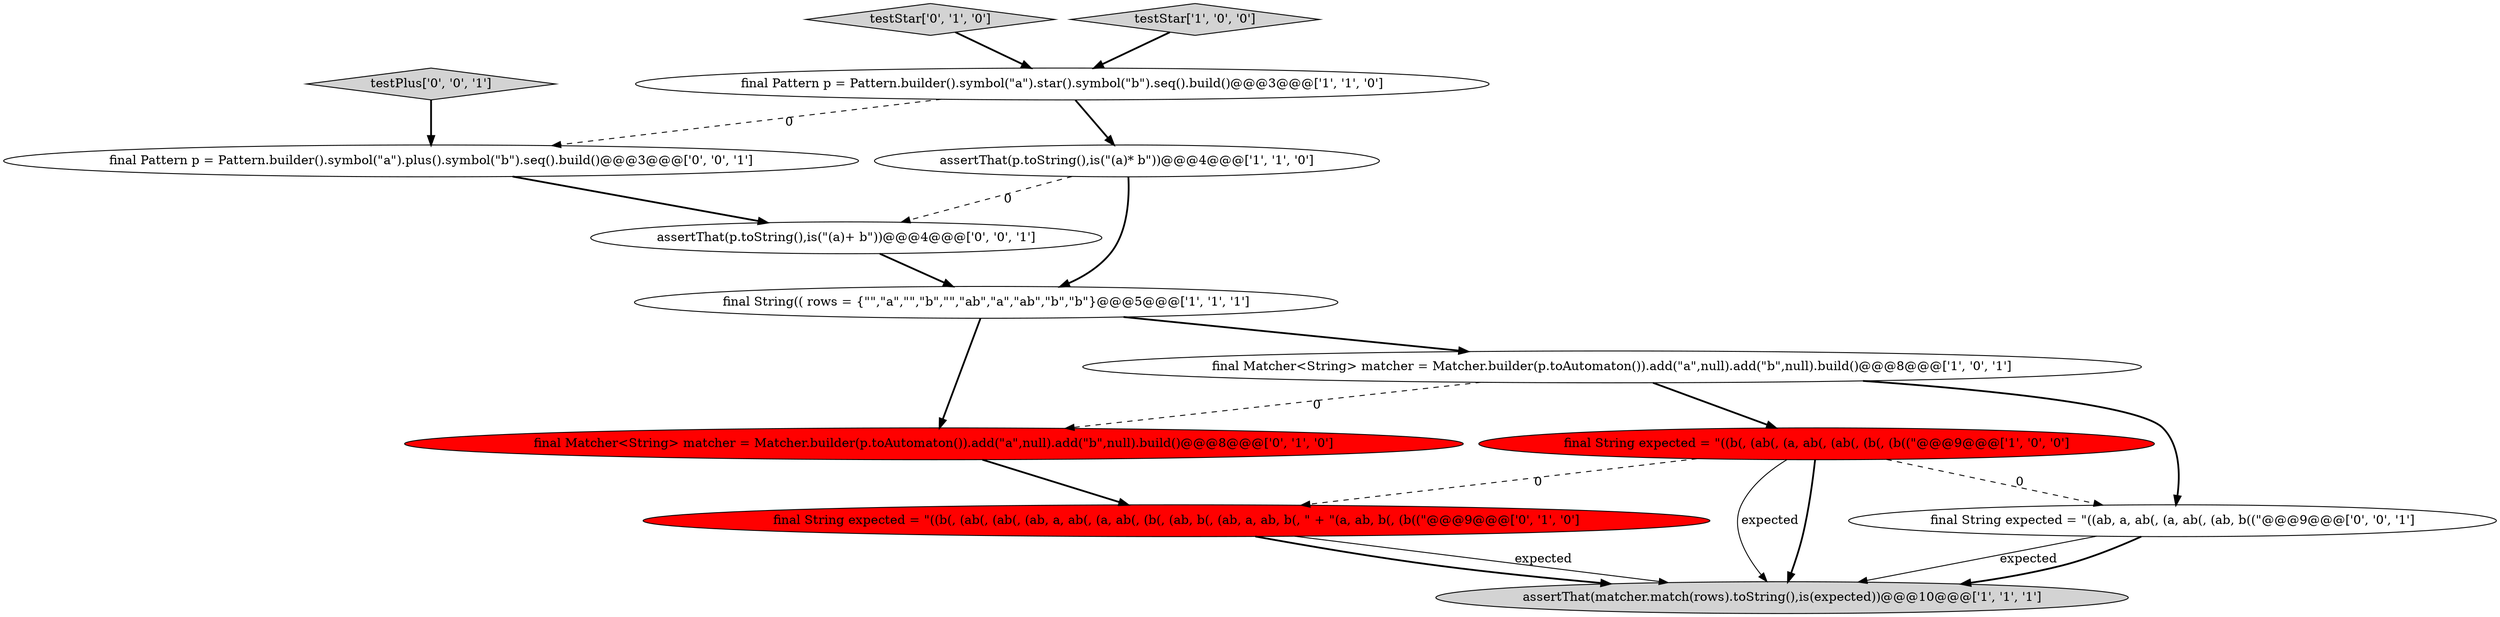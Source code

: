 digraph {
11 [style = filled, label = "assertThat(p.toString(),is(\"(a)+ b\"))@@@4@@@['0', '0', '1']", fillcolor = white, shape = ellipse image = "AAA0AAABBB3BBB"];
7 [style = filled, label = "final String expected = \"((b(, (ab(, (ab(, (ab, a, ab(, (a, ab(, (b(, (ab, b(, (ab, a, ab, b(, \" + \"(a, ab, b(, (b((\"@@@9@@@['0', '1', '0']", fillcolor = red, shape = ellipse image = "AAA1AAABBB2BBB"];
9 [style = filled, label = "testStar['0', '1', '0']", fillcolor = lightgray, shape = diamond image = "AAA0AAABBB2BBB"];
2 [style = filled, label = "testStar['1', '0', '0']", fillcolor = lightgray, shape = diamond image = "AAA0AAABBB1BBB"];
8 [style = filled, label = "final Matcher<String> matcher = Matcher.builder(p.toAutomaton()).add(\"a\",null).add(\"b\",null).build()@@@8@@@['0', '1', '0']", fillcolor = red, shape = ellipse image = "AAA1AAABBB2BBB"];
12 [style = filled, label = "final String expected = \"((ab, a, ab(, (a, ab(, (ab, b((\"@@@9@@@['0', '0', '1']", fillcolor = white, shape = ellipse image = "AAA0AAABBB3BBB"];
4 [style = filled, label = "final Matcher<String> matcher = Matcher.builder(p.toAutomaton()).add(\"a\",null).add(\"b\",null).build()@@@8@@@['1', '0', '1']", fillcolor = white, shape = ellipse image = "AAA0AAABBB1BBB"];
5 [style = filled, label = "final String(( rows = {\"\",\"a\",\"\",\"b\",\"\",\"ab\",\"a\",\"ab\",\"b\",\"b\"}@@@5@@@['1', '1', '1']", fillcolor = white, shape = ellipse image = "AAA0AAABBB1BBB"];
10 [style = filled, label = "testPlus['0', '0', '1']", fillcolor = lightgray, shape = diamond image = "AAA0AAABBB3BBB"];
0 [style = filled, label = "assertThat(p.toString(),is(\"(a)* b\"))@@@4@@@['1', '1', '0']", fillcolor = white, shape = ellipse image = "AAA0AAABBB1BBB"];
1 [style = filled, label = "final Pattern p = Pattern.builder().symbol(\"a\").star().symbol(\"b\").seq().build()@@@3@@@['1', '1', '0']", fillcolor = white, shape = ellipse image = "AAA0AAABBB1BBB"];
3 [style = filled, label = "final String expected = \"((b(, (ab(, (a, ab(, (ab(, (b(, (b((\"@@@9@@@['1', '0', '0']", fillcolor = red, shape = ellipse image = "AAA1AAABBB1BBB"];
6 [style = filled, label = "assertThat(matcher.match(rows).toString(),is(expected))@@@10@@@['1', '1', '1']", fillcolor = lightgray, shape = ellipse image = "AAA0AAABBB1BBB"];
13 [style = filled, label = "final Pattern p = Pattern.builder().symbol(\"a\").plus().symbol(\"b\").seq().build()@@@3@@@['0', '0', '1']", fillcolor = white, shape = ellipse image = "AAA0AAABBB3BBB"];
4->3 [style = bold, label=""];
5->8 [style = bold, label=""];
3->7 [style = dashed, label="0"];
2->1 [style = bold, label=""];
12->6 [style = solid, label="expected"];
3->6 [style = bold, label=""];
0->11 [style = dashed, label="0"];
1->0 [style = bold, label=""];
3->6 [style = solid, label="expected"];
12->6 [style = bold, label=""];
13->11 [style = bold, label=""];
8->7 [style = bold, label=""];
1->13 [style = dashed, label="0"];
11->5 [style = bold, label=""];
3->12 [style = dashed, label="0"];
7->6 [style = solid, label="expected"];
10->13 [style = bold, label=""];
5->4 [style = bold, label=""];
7->6 [style = bold, label=""];
4->8 [style = dashed, label="0"];
4->12 [style = bold, label=""];
9->1 [style = bold, label=""];
0->5 [style = bold, label=""];
}
